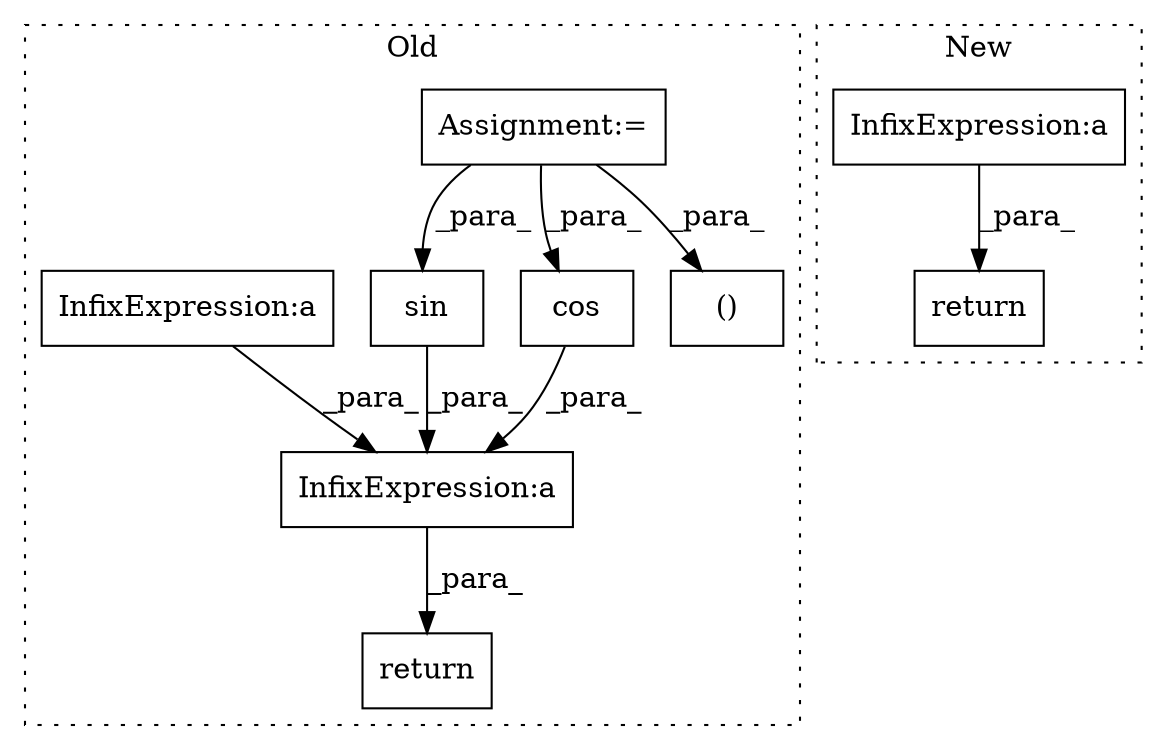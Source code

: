 digraph G {
subgraph cluster0 {
1 [label="sin" a="32" s="1538,1550" l="4,1" shape="box"];
3 [label="Assignment:=" a="7" s="1147" l="4" shape="box"];
4 [label="cos" a="32" s="1573,1581" l="4,1" shape="box"];
6 [label="()" a="106" s="1259" l="55" shape="box"];
7 [label="InfixExpression:a" a="27" s="1556" l="3" shape="box"];
8 [label="return" a="41" s="1633" l="7" shape="box"];
9 [label="InfixExpression:a" a="27" s="1595" l="3" shape="box"];
label = "Old";
style="dotted";
}
subgraph cluster1 {
2 [label="return" a="41" s="1060" l="7" shape="box"];
5 [label="InfixExpression:a" a="27" s="1133" l="3" shape="box"];
label = "New";
style="dotted";
}
1 -> 7 [label="_para_"];
3 -> 4 [label="_para_"];
3 -> 6 [label="_para_"];
3 -> 1 [label="_para_"];
4 -> 7 [label="_para_"];
5 -> 2 [label="_para_"];
7 -> 8 [label="_para_"];
9 -> 7 [label="_para_"];
}